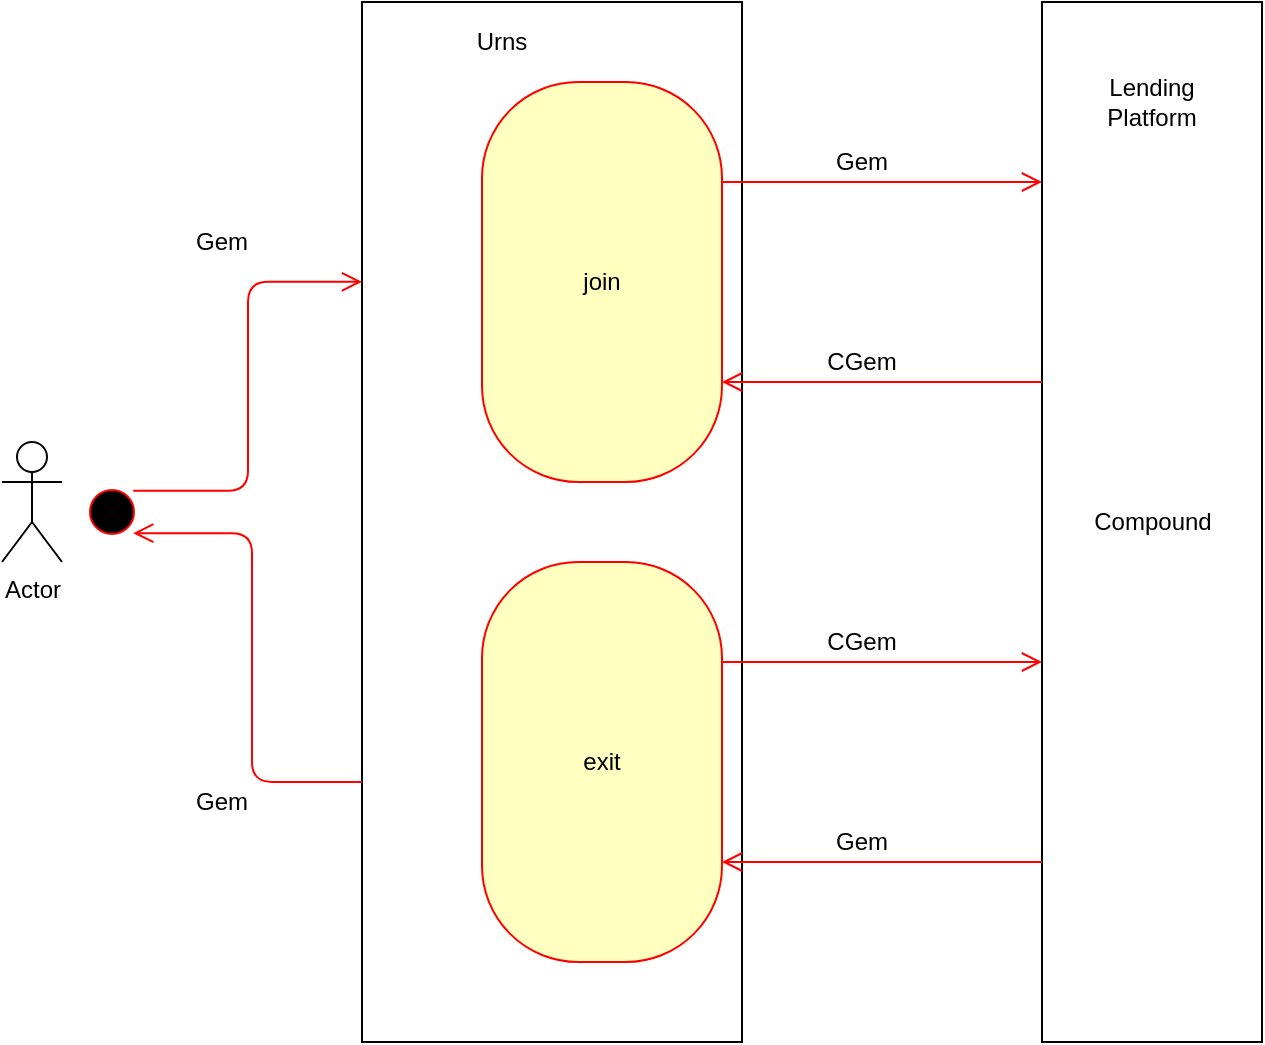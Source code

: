 <mxfile version="14.0.1" type="device"><diagram name="Page-1" id="c7558073-3199-34d8-9f00-42111426c3f3"><mxGraphModel dx="1539" dy="851" grid="1" gridSize="10" guides="1" tooltips="1" connect="1" arrows="1" fold="1" page="1" pageScale="1" pageWidth="826" pageHeight="1169" background="#ffffff" math="0" shadow="0"><root><mxCell id="0"/><mxCell id="1" parent="0"/><mxCell id="UTsg8Zh-jGcDo7LbQp8v-172" value="" style="rounded=0;whiteSpace=wrap;html=1;" vertex="1" parent="1"><mxGeometry x="210" y="240" width="190" height="520" as="geometry"/></mxCell><mxCell id="UTsg8Zh-jGcDo7LbQp8v-164" value="join" style="rounded=1;whiteSpace=wrap;html=1;arcSize=40;fontColor=#000000;fillColor=#ffffc0;strokeColor=#ff0000;" vertex="1" parent="1"><mxGeometry x="270" y="280" width="120" height="200" as="geometry"/></mxCell><mxCell id="UTsg8Zh-jGcDo7LbQp8v-165" value="" style="edgeStyle=orthogonalEdgeStyle;html=1;verticalAlign=bottom;endArrow=open;endSize=8;strokeColor=#ff0000;" edge="1" source="UTsg8Zh-jGcDo7LbQp8v-164" parent="1" target="UTsg8Zh-jGcDo7LbQp8v-166"><mxGeometry relative="1" as="geometry"><mxPoint x="520" y="375" as="targetPoint"/><Array as="points"><mxPoint x="480" y="330"/><mxPoint x="480" y="330"/></Array></mxGeometry></mxCell><mxCell id="UTsg8Zh-jGcDo7LbQp8v-166" value="Compound" style="html=1;" vertex="1" parent="1"><mxGeometry x="550" y="240" width="110" height="520" as="geometry"/></mxCell><mxCell id="UTsg8Zh-jGcDo7LbQp8v-167" value="exit" style="rounded=1;whiteSpace=wrap;html=1;arcSize=40;fontColor=#000000;fillColor=#ffffc0;strokeColor=#ff0000;" vertex="1" parent="1"><mxGeometry x="270" y="520" width="120" height="200" as="geometry"/></mxCell><mxCell id="UTsg8Zh-jGcDo7LbQp8v-169" value="" style="edgeStyle=orthogonalEdgeStyle;html=1;verticalAlign=bottom;endArrow=open;endSize=8;strokeColor=#ff0000;" edge="1" parent="1"><mxGeometry relative="1" as="geometry"><mxPoint x="550" y="570" as="targetPoint"/><mxPoint x="390" y="570" as="sourcePoint"/><Array as="points"><mxPoint x="480" y="570"/><mxPoint x="480" y="570"/></Array></mxGeometry></mxCell><mxCell id="UTsg8Zh-jGcDo7LbQp8v-170" value="" style="edgeStyle=orthogonalEdgeStyle;html=1;verticalAlign=bottom;endArrow=open;endSize=8;strokeColor=#ff0000;" edge="1" parent="1"><mxGeometry relative="1" as="geometry"><mxPoint x="390" y="430" as="targetPoint"/><mxPoint x="550" y="430" as="sourcePoint"/><Array as="points"><mxPoint x="480" y="430"/><mxPoint x="480" y="430"/></Array></mxGeometry></mxCell><mxCell id="UTsg8Zh-jGcDo7LbQp8v-171" value="" style="edgeStyle=orthogonalEdgeStyle;html=1;verticalAlign=bottom;endArrow=open;endSize=8;strokeColor=#ff0000;" edge="1" parent="1"><mxGeometry relative="1" as="geometry"><mxPoint x="390" y="670" as="targetPoint"/><mxPoint x="550" y="670" as="sourcePoint"/><Array as="points"><mxPoint x="480" y="670"/><mxPoint x="480" y="670"/></Array></mxGeometry></mxCell><mxCell id="UTsg8Zh-jGcDo7LbQp8v-173" value="Urns" style="text;html=1;strokeColor=none;fillColor=none;align=center;verticalAlign=middle;whiteSpace=wrap;rounded=0;" vertex="1" parent="1"><mxGeometry x="260" y="250" width="40" height="20" as="geometry"/></mxCell><mxCell id="UTsg8Zh-jGcDo7LbQp8v-174" value="Gem" style="text;html=1;strokeColor=none;fillColor=none;align=center;verticalAlign=middle;whiteSpace=wrap;rounded=0;" vertex="1" parent="1"><mxGeometry x="440" y="310" width="40" height="20" as="geometry"/></mxCell><mxCell id="UTsg8Zh-jGcDo7LbQp8v-175" value="CGem" style="text;html=1;strokeColor=none;fillColor=none;align=center;verticalAlign=middle;whiteSpace=wrap;rounded=0;" vertex="1" parent="1"><mxGeometry x="440" y="410" width="40" height="20" as="geometry"/></mxCell><mxCell id="UTsg8Zh-jGcDo7LbQp8v-176" value="CGem" style="text;html=1;strokeColor=none;fillColor=none;align=center;verticalAlign=middle;whiteSpace=wrap;rounded=0;" vertex="1" parent="1"><mxGeometry x="440" y="550" width="40" height="20" as="geometry"/></mxCell><mxCell id="UTsg8Zh-jGcDo7LbQp8v-177" value="Gem" style="text;html=1;strokeColor=none;fillColor=none;align=center;verticalAlign=middle;whiteSpace=wrap;rounded=0;" vertex="1" parent="1"><mxGeometry x="440" y="650" width="40" height="20" as="geometry"/></mxCell><mxCell id="UTsg8Zh-jGcDo7LbQp8v-178" value="Lending Platform" style="text;html=1;strokeColor=none;fillColor=none;align=center;verticalAlign=middle;whiteSpace=wrap;rounded=0;" vertex="1" parent="1"><mxGeometry x="585" y="280" width="40" height="20" as="geometry"/></mxCell><mxCell id="UTsg8Zh-jGcDo7LbQp8v-179" value="Actor" style="shape=umlActor;verticalLabelPosition=bottom;verticalAlign=top;html=1;" vertex="1" parent="1"><mxGeometry x="30" y="460" width="30" height="60" as="geometry"/></mxCell><mxCell id="UTsg8Zh-jGcDo7LbQp8v-180" value="" style="ellipse;html=1;shape=startState;fillColor=#000000;strokeColor=#ff0000;" vertex="1" parent="1"><mxGeometry x="70" y="480" width="30" height="30" as="geometry"/></mxCell><mxCell id="UTsg8Zh-jGcDo7LbQp8v-181" value="" style="edgeStyle=orthogonalEdgeStyle;html=1;verticalAlign=bottom;endArrow=open;endSize=8;strokeColor=#ff0000;entryX=0;entryY=0.269;entryDx=0;entryDy=0;entryPerimeter=0;exitX=1;exitY=0;exitDx=0;exitDy=0;" edge="1" source="UTsg8Zh-jGcDo7LbQp8v-180" parent="1" target="UTsg8Zh-jGcDo7LbQp8v-172"><mxGeometry relative="1" as="geometry"><mxPoint x="85" y="570" as="targetPoint"/><mxPoint x="110" y="484" as="sourcePoint"/><Array as="points"><mxPoint x="153" y="484"/><mxPoint x="153" y="380"/></Array></mxGeometry></mxCell><mxCell id="UTsg8Zh-jGcDo7LbQp8v-182" value="" style="edgeStyle=orthogonalEdgeStyle;html=1;verticalAlign=bottom;endArrow=open;endSize=8;strokeColor=#ff0000;exitX=0;exitY=0.75;exitDx=0;exitDy=0;entryX=1;entryY=1;entryDx=0;entryDy=0;" edge="1" parent="1" source="UTsg8Zh-jGcDo7LbQp8v-172" target="UTsg8Zh-jGcDo7LbQp8v-180"><mxGeometry relative="1" as="geometry"><mxPoint x="96" y="506" as="targetPoint"/><mxPoint x="110" y="505" as="sourcePoint"/><Array as="points"><mxPoint x="155" y="630"/><mxPoint x="155" y="506"/></Array></mxGeometry></mxCell><mxCell id="UTsg8Zh-jGcDo7LbQp8v-183" value="Gem" style="text;html=1;strokeColor=none;fillColor=none;align=center;verticalAlign=middle;whiteSpace=wrap;rounded=0;" vertex="1" parent="1"><mxGeometry x="120" y="350" width="40" height="20" as="geometry"/></mxCell><mxCell id="UTsg8Zh-jGcDo7LbQp8v-184" value="Gem" style="text;html=1;strokeColor=none;fillColor=none;align=center;verticalAlign=middle;whiteSpace=wrap;rounded=0;" vertex="1" parent="1"><mxGeometry x="120" y="630" width="40" height="20" as="geometry"/></mxCell></root></mxGraphModel></diagram></mxfile>